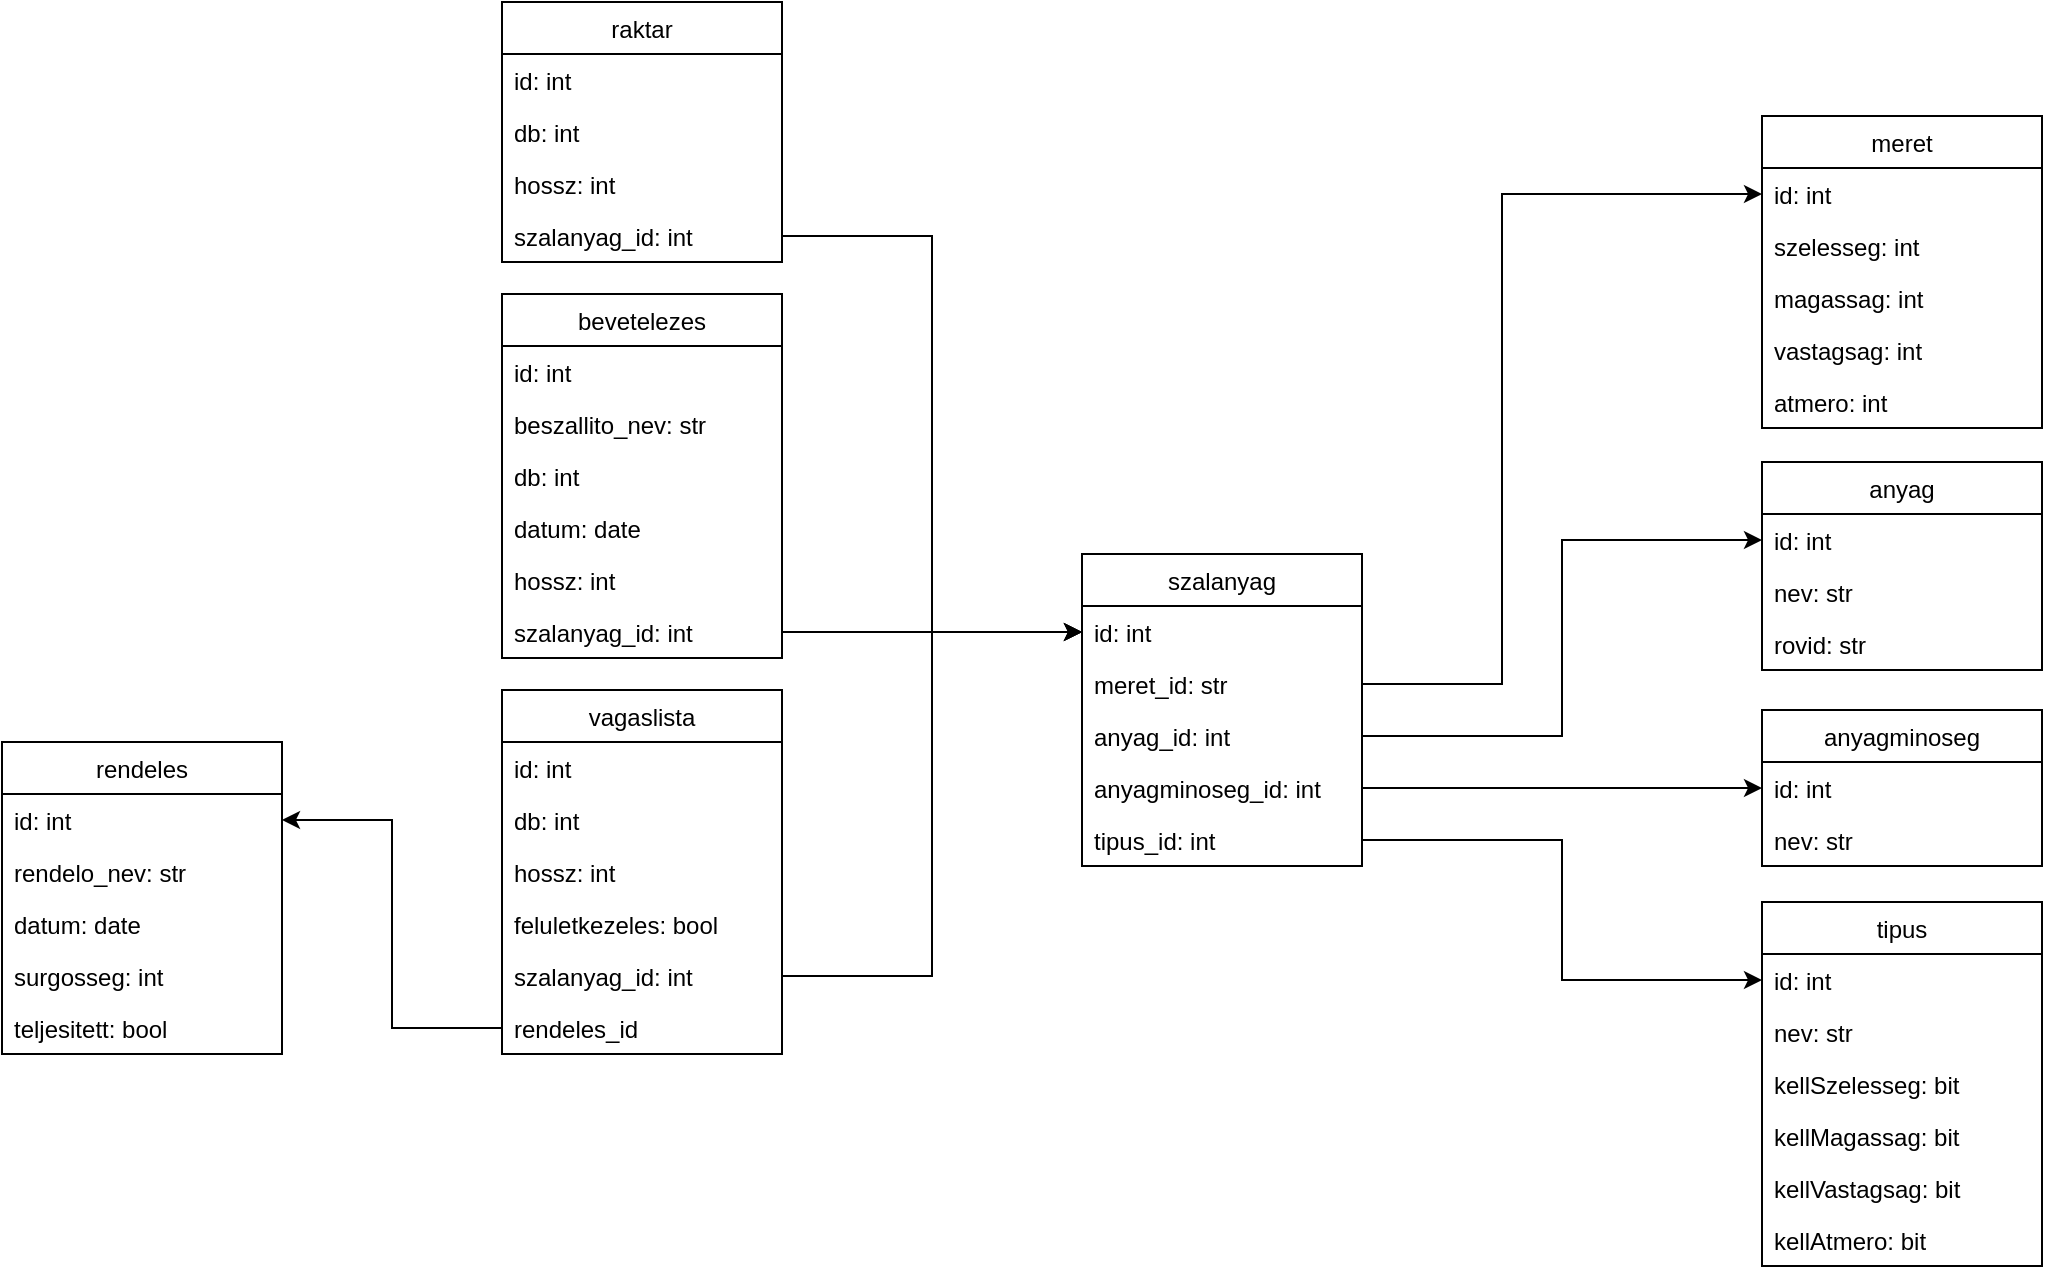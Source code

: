 <mxfile version="15.8.6" type="device"><diagram name="Page-1" id="e7e014a7-5840-1c2e-5031-d8a46d1fe8dd"><mxGraphModel dx="1673" dy="896" grid="1" gridSize="10" guides="1" tooltips="1" connect="1" arrows="1" fold="1" page="1" pageScale="1" pageWidth="1169" pageHeight="826" background="none" math="0" shadow="0"><root><mxCell id="0"/><mxCell id="1" parent="0"/><mxCell id="16Wv3JHZCyqUDRi460gI-132" value="szalanyag" style="swimlane;fontStyle=0;childLayout=stackLayout;horizontal=1;startSize=26;fillColor=none;horizontalStack=0;resizeParent=1;resizeParentMax=0;resizeLast=0;collapsible=1;marginBottom=0;" parent="1" vertex="1"><mxGeometry x="790" y="476" width="140" height="156" as="geometry"/></mxCell><mxCell id="16Wv3JHZCyqUDRi460gI-133" value="id: int" style="text;strokeColor=none;fillColor=none;align=left;verticalAlign=top;spacingLeft=4;spacingRight=4;overflow=hidden;rotatable=0;points=[[0,0.5],[1,0.5]];portConstraint=eastwest;" parent="16Wv3JHZCyqUDRi460gI-132" vertex="1"><mxGeometry y="26" width="140" height="26" as="geometry"/></mxCell><mxCell id="16Wv3JHZCyqUDRi460gI-134" value="meret_id: str" style="text;strokeColor=none;fillColor=none;align=left;verticalAlign=top;spacingLeft=4;spacingRight=4;overflow=hidden;rotatable=0;points=[[0,0.5],[1,0.5]];portConstraint=eastwest;" parent="16Wv3JHZCyqUDRi460gI-132" vertex="1"><mxGeometry y="52" width="140" height="26" as="geometry"/></mxCell><mxCell id="16Wv3JHZCyqUDRi460gI-135" value="anyag_id: int" style="text;strokeColor=none;fillColor=none;align=left;verticalAlign=top;spacingLeft=4;spacingRight=4;overflow=hidden;rotatable=0;points=[[0,0.5],[1,0.5]];portConstraint=eastwest;" parent="16Wv3JHZCyqUDRi460gI-132" vertex="1"><mxGeometry y="78" width="140" height="26" as="geometry"/></mxCell><mxCell id="16Wv3JHZCyqUDRi460gI-136" value="anyagminoseg_id: int" style="text;strokeColor=none;fillColor=none;align=left;verticalAlign=top;spacingLeft=4;spacingRight=4;overflow=hidden;rotatable=0;points=[[0,0.5],[1,0.5]];portConstraint=eastwest;" parent="16Wv3JHZCyqUDRi460gI-132" vertex="1"><mxGeometry y="104" width="140" height="26" as="geometry"/></mxCell><mxCell id="16Wv3JHZCyqUDRi460gI-137" value="tipus_id: int" style="text;strokeColor=none;fillColor=none;align=left;verticalAlign=top;spacingLeft=4;spacingRight=4;overflow=hidden;rotatable=0;points=[[0,0.5],[1,0.5]];portConstraint=eastwest;" parent="16Wv3JHZCyqUDRi460gI-132" vertex="1"><mxGeometry y="130" width="140" height="26" as="geometry"/></mxCell><mxCell id="16Wv3JHZCyqUDRi460gI-138" value="anyag" style="swimlane;fontStyle=0;childLayout=stackLayout;horizontal=1;startSize=26;fillColor=none;horizontalStack=0;resizeParent=1;resizeParentMax=0;resizeLast=0;collapsible=1;marginBottom=0;" parent="1" vertex="1"><mxGeometry x="1130" y="430" width="140" height="104" as="geometry"/></mxCell><mxCell id="16Wv3JHZCyqUDRi460gI-139" value="id: int" style="text;strokeColor=none;fillColor=none;align=left;verticalAlign=top;spacingLeft=4;spacingRight=4;overflow=hidden;rotatable=0;points=[[0,0.5],[1,0.5]];portConstraint=eastwest;" parent="16Wv3JHZCyqUDRi460gI-138" vertex="1"><mxGeometry y="26" width="140" height="26" as="geometry"/></mxCell><mxCell id="16Wv3JHZCyqUDRi460gI-140" value="nev: str" style="text;strokeColor=none;fillColor=none;align=left;verticalAlign=top;spacingLeft=4;spacingRight=4;overflow=hidden;rotatable=0;points=[[0,0.5],[1,0.5]];portConstraint=eastwest;" parent="16Wv3JHZCyqUDRi460gI-138" vertex="1"><mxGeometry y="52" width="140" height="26" as="geometry"/></mxCell><mxCell id="16Wv3JHZCyqUDRi460gI-141" value="rovid: str" style="text;strokeColor=none;fillColor=none;align=left;verticalAlign=top;spacingLeft=4;spacingRight=4;overflow=hidden;rotatable=0;points=[[0,0.5],[1,0.5]];portConstraint=eastwest;" parent="16Wv3JHZCyqUDRi460gI-138" vertex="1"><mxGeometry y="78" width="140" height="26" as="geometry"/></mxCell><mxCell id="16Wv3JHZCyqUDRi460gI-142" value="anyagminoseg" style="swimlane;fontStyle=0;childLayout=stackLayout;horizontal=1;startSize=26;fillColor=none;horizontalStack=0;resizeParent=1;resizeParentMax=0;resizeLast=0;collapsible=1;marginBottom=0;" parent="1" vertex="1"><mxGeometry x="1130" y="554" width="140" height="78" as="geometry"/></mxCell><mxCell id="16Wv3JHZCyqUDRi460gI-143" value="id: int" style="text;strokeColor=none;fillColor=none;align=left;verticalAlign=top;spacingLeft=4;spacingRight=4;overflow=hidden;rotatable=0;points=[[0,0.5],[1,0.5]];portConstraint=eastwest;" parent="16Wv3JHZCyqUDRi460gI-142" vertex="1"><mxGeometry y="26" width="140" height="26" as="geometry"/></mxCell><mxCell id="16Wv3JHZCyqUDRi460gI-144" value="nev: str" style="text;strokeColor=none;fillColor=none;align=left;verticalAlign=top;spacingLeft=4;spacingRight=4;overflow=hidden;rotatable=0;points=[[0,0.5],[1,0.5]];portConstraint=eastwest;" parent="16Wv3JHZCyqUDRi460gI-142" vertex="1"><mxGeometry y="52" width="140" height="26" as="geometry"/></mxCell><mxCell id="16Wv3JHZCyqUDRi460gI-145" value="tipus" style="swimlane;fontStyle=0;childLayout=stackLayout;horizontal=1;startSize=26;fillColor=none;horizontalStack=0;resizeParent=1;resizeParentMax=0;resizeLast=0;collapsible=1;marginBottom=0;" parent="1" vertex="1"><mxGeometry x="1130" y="650" width="140" height="182" as="geometry"/></mxCell><mxCell id="16Wv3JHZCyqUDRi460gI-146" value="id: int" style="text;strokeColor=none;fillColor=none;align=left;verticalAlign=top;spacingLeft=4;spacingRight=4;overflow=hidden;rotatable=0;points=[[0,0.5],[1,0.5]];portConstraint=eastwest;" parent="16Wv3JHZCyqUDRi460gI-145" vertex="1"><mxGeometry y="26" width="140" height="26" as="geometry"/></mxCell><mxCell id="16Wv3JHZCyqUDRi460gI-147" value="nev: str" style="text;strokeColor=none;fillColor=none;align=left;verticalAlign=top;spacingLeft=4;spacingRight=4;overflow=hidden;rotatable=0;points=[[0,0.5],[1,0.5]];portConstraint=eastwest;" parent="16Wv3JHZCyqUDRi460gI-145" vertex="1"><mxGeometry y="52" width="140" height="26" as="geometry"/></mxCell><mxCell id="pdec3ptwrfiitmnwNZ0V-4" value="kellSzelesseg: bit" style="text;strokeColor=none;fillColor=none;align=left;verticalAlign=top;spacingLeft=4;spacingRight=4;overflow=hidden;rotatable=0;points=[[0,0.5],[1,0.5]];portConstraint=eastwest;" vertex="1" parent="16Wv3JHZCyqUDRi460gI-145"><mxGeometry y="78" width="140" height="26" as="geometry"/></mxCell><mxCell id="pdec3ptwrfiitmnwNZ0V-5" value="kellMagassag: bit" style="text;strokeColor=none;fillColor=none;align=left;verticalAlign=top;spacingLeft=4;spacingRight=4;overflow=hidden;rotatable=0;points=[[0,0.5],[1,0.5]];portConstraint=eastwest;" vertex="1" parent="16Wv3JHZCyqUDRi460gI-145"><mxGeometry y="104" width="140" height="26" as="geometry"/></mxCell><mxCell id="pdec3ptwrfiitmnwNZ0V-6" value="kellVastagsag: bit" style="text;strokeColor=none;fillColor=none;align=left;verticalAlign=top;spacingLeft=4;spacingRight=4;overflow=hidden;rotatable=0;points=[[0,0.5],[1,0.5]];portConstraint=eastwest;" vertex="1" parent="16Wv3JHZCyqUDRi460gI-145"><mxGeometry y="130" width="140" height="26" as="geometry"/></mxCell><mxCell id="pdec3ptwrfiitmnwNZ0V-7" value="kellAtmero: bit" style="text;strokeColor=none;fillColor=none;align=left;verticalAlign=top;spacingLeft=4;spacingRight=4;overflow=hidden;rotatable=0;points=[[0,0.5],[1,0.5]];portConstraint=eastwest;" vertex="1" parent="16Wv3JHZCyqUDRi460gI-145"><mxGeometry y="156" width="140" height="26" as="geometry"/></mxCell><mxCell id="16Wv3JHZCyqUDRi460gI-148" style="edgeStyle=orthogonalEdgeStyle;rounded=0;orthogonalLoop=1;jettySize=auto;html=1;exitX=1;exitY=0.5;exitDx=0;exitDy=0;" parent="1" source="16Wv3JHZCyqUDRi460gI-135" target="16Wv3JHZCyqUDRi460gI-139" edge="1"><mxGeometry relative="1" as="geometry"/></mxCell><mxCell id="16Wv3JHZCyqUDRi460gI-149" style="edgeStyle=orthogonalEdgeStyle;rounded=0;orthogonalLoop=1;jettySize=auto;html=1;exitX=1;exitY=0.5;exitDx=0;exitDy=0;entryX=0;entryY=0.5;entryDx=0;entryDy=0;" parent="1" source="16Wv3JHZCyqUDRi460gI-137" target="16Wv3JHZCyqUDRi460gI-146" edge="1"><mxGeometry relative="1" as="geometry"/></mxCell><mxCell id="16Wv3JHZCyqUDRi460gI-150" style="edgeStyle=orthogonalEdgeStyle;rounded=0;orthogonalLoop=1;jettySize=auto;html=1;exitX=1;exitY=0.5;exitDx=0;exitDy=0;entryX=0;entryY=0.5;entryDx=0;entryDy=0;" parent="1" source="16Wv3JHZCyqUDRi460gI-136" target="16Wv3JHZCyqUDRi460gI-143" edge="1"><mxGeometry relative="1" as="geometry"/></mxCell><mxCell id="16Wv3JHZCyqUDRi460gI-151" value="meret" style="swimlane;fontStyle=0;childLayout=stackLayout;horizontal=1;startSize=26;fillColor=none;horizontalStack=0;resizeParent=1;resizeParentMax=0;resizeLast=0;collapsible=1;marginBottom=0;" parent="1" vertex="1"><mxGeometry x="1130" y="257" width="140" height="156" as="geometry"/></mxCell><mxCell id="16Wv3JHZCyqUDRi460gI-152" value="id: int" style="text;strokeColor=none;fillColor=none;align=left;verticalAlign=top;spacingLeft=4;spacingRight=4;overflow=hidden;rotatable=0;points=[[0,0.5],[1,0.5]];portConstraint=eastwest;" parent="16Wv3JHZCyqUDRi460gI-151" vertex="1"><mxGeometry y="26" width="140" height="26" as="geometry"/></mxCell><mxCell id="16Wv3JHZCyqUDRi460gI-153" value="szelesseg: int&#10;" style="text;strokeColor=none;fillColor=none;align=left;verticalAlign=top;spacingLeft=4;spacingRight=4;overflow=hidden;rotatable=0;points=[[0,0.5],[1,0.5]];portConstraint=eastwest;" parent="16Wv3JHZCyqUDRi460gI-151" vertex="1"><mxGeometry y="52" width="140" height="26" as="geometry"/></mxCell><mxCell id="pdec3ptwrfiitmnwNZ0V-1" value="magassag: int&#10;" style="text;strokeColor=none;fillColor=none;align=left;verticalAlign=top;spacingLeft=4;spacingRight=4;overflow=hidden;rotatable=0;points=[[0,0.5],[1,0.5]];portConstraint=eastwest;" vertex="1" parent="16Wv3JHZCyqUDRi460gI-151"><mxGeometry y="78" width="140" height="26" as="geometry"/></mxCell><mxCell id="pdec3ptwrfiitmnwNZ0V-2" value="vastagsag: int" style="text;strokeColor=none;fillColor=none;align=left;verticalAlign=top;spacingLeft=4;spacingRight=4;overflow=hidden;rotatable=0;points=[[0,0.5],[1,0.5]];portConstraint=eastwest;" vertex="1" parent="16Wv3JHZCyqUDRi460gI-151"><mxGeometry y="104" width="140" height="26" as="geometry"/></mxCell><mxCell id="pdec3ptwrfiitmnwNZ0V-3" value="atmero: int" style="text;strokeColor=none;fillColor=none;align=left;verticalAlign=top;spacingLeft=4;spacingRight=4;overflow=hidden;rotatable=0;points=[[0,0.5],[1,0.5]];portConstraint=eastwest;" vertex="1" parent="16Wv3JHZCyqUDRi460gI-151"><mxGeometry y="130" width="140" height="26" as="geometry"/></mxCell><mxCell id="16Wv3JHZCyqUDRi460gI-154" style="edgeStyle=orthogonalEdgeStyle;rounded=0;orthogonalLoop=1;jettySize=auto;html=1;exitX=1;exitY=0.5;exitDx=0;exitDy=0;entryX=0;entryY=0.5;entryDx=0;entryDy=0;" parent="1" source="16Wv3JHZCyqUDRi460gI-134" target="16Wv3JHZCyqUDRi460gI-152" edge="1"><mxGeometry relative="1" as="geometry"><Array as="points"><mxPoint x="1000" y="541"/><mxPoint x="1000" y="296"/></Array></mxGeometry></mxCell><mxCell id="16Wv3JHZCyqUDRi460gI-155" value="raktar" style="swimlane;fontStyle=0;childLayout=stackLayout;horizontal=1;startSize=26;fillColor=none;horizontalStack=0;resizeParent=1;resizeParentMax=0;resizeLast=0;collapsible=1;marginBottom=0;" parent="1" vertex="1"><mxGeometry x="500" y="200" width="140" height="130" as="geometry"/></mxCell><mxCell id="16Wv3JHZCyqUDRi460gI-156" value="id: int" style="text;strokeColor=none;fillColor=none;align=left;verticalAlign=top;spacingLeft=4;spacingRight=4;overflow=hidden;rotatable=0;points=[[0,0.5],[1,0.5]];portConstraint=eastwest;" parent="16Wv3JHZCyqUDRi460gI-155" vertex="1"><mxGeometry y="26" width="140" height="26" as="geometry"/></mxCell><mxCell id="16Wv3JHZCyqUDRi460gI-157" value="db: int" style="text;strokeColor=none;fillColor=none;align=left;verticalAlign=top;spacingLeft=4;spacingRight=4;overflow=hidden;rotatable=0;points=[[0,0.5],[1,0.5]];portConstraint=eastwest;" parent="16Wv3JHZCyqUDRi460gI-155" vertex="1"><mxGeometry y="52" width="140" height="26" as="geometry"/></mxCell><mxCell id="16Wv3JHZCyqUDRi460gI-158" value="hossz: int" style="text;strokeColor=none;fillColor=none;align=left;verticalAlign=top;spacingLeft=4;spacingRight=4;overflow=hidden;rotatable=0;points=[[0,0.5],[1,0.5]];portConstraint=eastwest;" parent="16Wv3JHZCyqUDRi460gI-155" vertex="1"><mxGeometry y="78" width="140" height="26" as="geometry"/></mxCell><mxCell id="16Wv3JHZCyqUDRi460gI-159" value="szalanyag_id: int" style="text;strokeColor=none;fillColor=none;align=left;verticalAlign=top;spacingLeft=4;spacingRight=4;overflow=hidden;rotatable=0;points=[[0,0.5],[1,0.5]];portConstraint=eastwest;" parent="16Wv3JHZCyqUDRi460gI-155" vertex="1"><mxGeometry y="104" width="140" height="26" as="geometry"/></mxCell><mxCell id="16Wv3JHZCyqUDRi460gI-160" style="edgeStyle=orthogonalEdgeStyle;rounded=0;orthogonalLoop=1;jettySize=auto;html=1;exitX=1;exitY=0.5;exitDx=0;exitDy=0;entryX=0;entryY=0.5;entryDx=0;entryDy=0;" parent="1" source="16Wv3JHZCyqUDRi460gI-159" target="16Wv3JHZCyqUDRi460gI-133" edge="1"><mxGeometry relative="1" as="geometry"/></mxCell><mxCell id="16Wv3JHZCyqUDRi460gI-161" value="bevetelezes" style="swimlane;fontStyle=0;childLayout=stackLayout;horizontal=1;startSize=26;fillColor=none;horizontalStack=0;resizeParent=1;resizeParentMax=0;resizeLast=0;collapsible=1;marginBottom=0;" parent="1" vertex="1"><mxGeometry x="500" y="346" width="140" height="182" as="geometry"/></mxCell><mxCell id="16Wv3JHZCyqUDRi460gI-162" value="id: int" style="text;strokeColor=none;fillColor=none;align=left;verticalAlign=top;spacingLeft=4;spacingRight=4;overflow=hidden;rotatable=0;points=[[0,0.5],[1,0.5]];portConstraint=eastwest;" parent="16Wv3JHZCyqUDRi460gI-161" vertex="1"><mxGeometry y="26" width="140" height="26" as="geometry"/></mxCell><mxCell id="16Wv3JHZCyqUDRi460gI-163" value="beszallito_nev: str" style="text;strokeColor=none;fillColor=none;align=left;verticalAlign=top;spacingLeft=4;spacingRight=4;overflow=hidden;rotatable=0;points=[[0,0.5],[1,0.5]];portConstraint=eastwest;" parent="16Wv3JHZCyqUDRi460gI-161" vertex="1"><mxGeometry y="52" width="140" height="26" as="geometry"/></mxCell><mxCell id="dwXbkC2HyMqLxpb9HWDz-1" value="db: int" style="text;strokeColor=none;fillColor=none;align=left;verticalAlign=top;spacingLeft=4;spacingRight=4;overflow=hidden;rotatable=0;points=[[0,0.5],[1,0.5]];portConstraint=eastwest;" parent="16Wv3JHZCyqUDRi460gI-161" vertex="1"><mxGeometry y="78" width="140" height="26" as="geometry"/></mxCell><mxCell id="16Wv3JHZCyqUDRi460gI-164" value="datum: date" style="text;strokeColor=none;fillColor=none;align=left;verticalAlign=top;spacingLeft=4;spacingRight=4;overflow=hidden;rotatable=0;points=[[0,0.5],[1,0.5]];portConstraint=eastwest;" parent="16Wv3JHZCyqUDRi460gI-161" vertex="1"><mxGeometry y="104" width="140" height="26" as="geometry"/></mxCell><mxCell id="16Wv3JHZCyqUDRi460gI-165" value="hossz: int" style="text;strokeColor=none;fillColor=none;align=left;verticalAlign=top;spacingLeft=4;spacingRight=4;overflow=hidden;rotatable=0;points=[[0,0.5],[1,0.5]];portConstraint=eastwest;" parent="16Wv3JHZCyqUDRi460gI-161" vertex="1"><mxGeometry y="130" width="140" height="26" as="geometry"/></mxCell><mxCell id="16Wv3JHZCyqUDRi460gI-166" value="szalanyag_id: int" style="text;strokeColor=none;fillColor=none;align=left;verticalAlign=top;spacingLeft=4;spacingRight=4;overflow=hidden;rotatable=0;points=[[0,0.5],[1,0.5]];portConstraint=eastwest;" parent="16Wv3JHZCyqUDRi460gI-161" vertex="1"><mxGeometry y="156" width="140" height="26" as="geometry"/></mxCell><mxCell id="16Wv3JHZCyqUDRi460gI-167" style="edgeStyle=orthogonalEdgeStyle;rounded=0;orthogonalLoop=1;jettySize=auto;html=1;exitX=1;exitY=0.5;exitDx=0;exitDy=0;entryX=0;entryY=0.5;entryDx=0;entryDy=0;" parent="1" source="16Wv3JHZCyqUDRi460gI-166" target="16Wv3JHZCyqUDRi460gI-133" edge="1"><mxGeometry relative="1" as="geometry"/></mxCell><mxCell id="16Wv3JHZCyqUDRi460gI-168" value="rendeles" style="swimlane;fontStyle=0;childLayout=stackLayout;horizontal=1;startSize=26;fillColor=none;horizontalStack=0;resizeParent=1;resizeParentMax=0;resizeLast=0;collapsible=1;marginBottom=0;" parent="1" vertex="1"><mxGeometry x="250" y="570" width="140" height="156" as="geometry"/></mxCell><mxCell id="16Wv3JHZCyqUDRi460gI-169" value="id: int" style="text;strokeColor=none;fillColor=none;align=left;verticalAlign=top;spacingLeft=4;spacingRight=4;overflow=hidden;rotatable=0;points=[[0,0.5],[1,0.5]];portConstraint=eastwest;" parent="16Wv3JHZCyqUDRi460gI-168" vertex="1"><mxGeometry y="26" width="140" height="26" as="geometry"/></mxCell><mxCell id="16Wv3JHZCyqUDRi460gI-170" value="rendelo_nev: str" style="text;strokeColor=none;fillColor=none;align=left;verticalAlign=top;spacingLeft=4;spacingRight=4;overflow=hidden;rotatable=0;points=[[0,0.5],[1,0.5]];portConstraint=eastwest;" parent="16Wv3JHZCyqUDRi460gI-168" vertex="1"><mxGeometry y="52" width="140" height="26" as="geometry"/></mxCell><mxCell id="16Wv3JHZCyqUDRi460gI-171" value="datum: date" style="text;strokeColor=none;fillColor=none;align=left;verticalAlign=top;spacingLeft=4;spacingRight=4;overflow=hidden;rotatable=0;points=[[0,0.5],[1,0.5]];portConstraint=eastwest;" parent="16Wv3JHZCyqUDRi460gI-168" vertex="1"><mxGeometry y="78" width="140" height="26" as="geometry"/></mxCell><mxCell id="16Wv3JHZCyqUDRi460gI-172" value="surgosseg: int" style="text;strokeColor=none;fillColor=none;align=left;verticalAlign=top;spacingLeft=4;spacingRight=4;overflow=hidden;rotatable=0;points=[[0,0.5],[1,0.5]];portConstraint=eastwest;" parent="16Wv3JHZCyqUDRi460gI-168" vertex="1"><mxGeometry y="104" width="140" height="26" as="geometry"/></mxCell><mxCell id="16Wv3JHZCyqUDRi460gI-173" value="teljesitett: bool" style="text;strokeColor=none;fillColor=none;align=left;verticalAlign=top;spacingLeft=4;spacingRight=4;overflow=hidden;rotatable=0;points=[[0,0.5],[1,0.5]];portConstraint=eastwest;" parent="16Wv3JHZCyqUDRi460gI-168" vertex="1"><mxGeometry y="130" width="140" height="26" as="geometry"/></mxCell><mxCell id="16Wv3JHZCyqUDRi460gI-174" value="vagaslista" style="swimlane;fontStyle=0;childLayout=stackLayout;horizontal=1;startSize=26;fillColor=none;horizontalStack=0;resizeParent=1;resizeParentMax=0;resizeLast=0;collapsible=1;marginBottom=0;" parent="1" vertex="1"><mxGeometry x="500" y="544" width="140" height="182" as="geometry"/></mxCell><mxCell id="16Wv3JHZCyqUDRi460gI-175" value="id: int" style="text;strokeColor=none;fillColor=none;align=left;verticalAlign=top;spacingLeft=4;spacingRight=4;overflow=hidden;rotatable=0;points=[[0,0.5],[1,0.5]];portConstraint=eastwest;" parent="16Wv3JHZCyqUDRi460gI-174" vertex="1"><mxGeometry y="26" width="140" height="26" as="geometry"/></mxCell><mxCell id="16Wv3JHZCyqUDRi460gI-176" value="db: int" style="text;strokeColor=none;fillColor=none;align=left;verticalAlign=top;spacingLeft=4;spacingRight=4;overflow=hidden;rotatable=0;points=[[0,0.5],[1,0.5]];portConstraint=eastwest;" parent="16Wv3JHZCyqUDRi460gI-174" vertex="1"><mxGeometry y="52" width="140" height="26" as="geometry"/></mxCell><mxCell id="16Wv3JHZCyqUDRi460gI-177" value="hossz: int" style="text;strokeColor=none;fillColor=none;align=left;verticalAlign=top;spacingLeft=4;spacingRight=4;overflow=hidden;rotatable=0;points=[[0,0.5],[1,0.5]];portConstraint=eastwest;" parent="16Wv3JHZCyqUDRi460gI-174" vertex="1"><mxGeometry y="78" width="140" height="26" as="geometry"/></mxCell><mxCell id="16Wv3JHZCyqUDRi460gI-178" value="feluletkezeles: bool" style="text;strokeColor=none;fillColor=none;align=left;verticalAlign=top;spacingLeft=4;spacingRight=4;overflow=hidden;rotatable=0;points=[[0,0.5],[1,0.5]];portConstraint=eastwest;" parent="16Wv3JHZCyqUDRi460gI-174" vertex="1"><mxGeometry y="104" width="140" height="26" as="geometry"/></mxCell><mxCell id="16Wv3JHZCyqUDRi460gI-184" value="szalanyag_id: int" style="text;strokeColor=none;fillColor=none;align=left;verticalAlign=top;spacingLeft=4;spacingRight=4;overflow=hidden;rotatable=0;points=[[0,0.5],[1,0.5]];portConstraint=eastwest;" parent="16Wv3JHZCyqUDRi460gI-174" vertex="1"><mxGeometry y="130" width="140" height="26" as="geometry"/></mxCell><mxCell id="16Wv3JHZCyqUDRi460gI-193" value="rendeles_id" style="text;strokeColor=none;fillColor=none;align=left;verticalAlign=top;spacingLeft=4;spacingRight=4;overflow=hidden;rotatable=0;points=[[0,0.5],[1,0.5]];portConstraint=eastwest;" parent="16Wv3JHZCyqUDRi460gI-174" vertex="1"><mxGeometry y="156" width="140" height="26" as="geometry"/></mxCell><mxCell id="16Wv3JHZCyqUDRi460gI-179" style="edgeStyle=orthogonalEdgeStyle;rounded=0;orthogonalLoop=1;jettySize=auto;html=1;exitX=1;exitY=0.5;exitDx=0;exitDy=0;entryX=0;entryY=0.5;entryDx=0;entryDy=0;" parent="1" source="16Wv3JHZCyqUDRi460gI-184" target="16Wv3JHZCyqUDRi460gI-133" edge="1"><mxGeometry relative="1" as="geometry"/></mxCell><mxCell id="16Wv3JHZCyqUDRi460gI-194" style="edgeStyle=orthogonalEdgeStyle;rounded=0;orthogonalLoop=1;jettySize=auto;html=1;exitX=0;exitY=0.5;exitDx=0;exitDy=0;entryX=1;entryY=0.5;entryDx=0;entryDy=0;" parent="1" source="16Wv3JHZCyqUDRi460gI-193" target="16Wv3JHZCyqUDRi460gI-169" edge="1"><mxGeometry relative="1" as="geometry"/></mxCell></root></mxGraphModel></diagram></mxfile>
